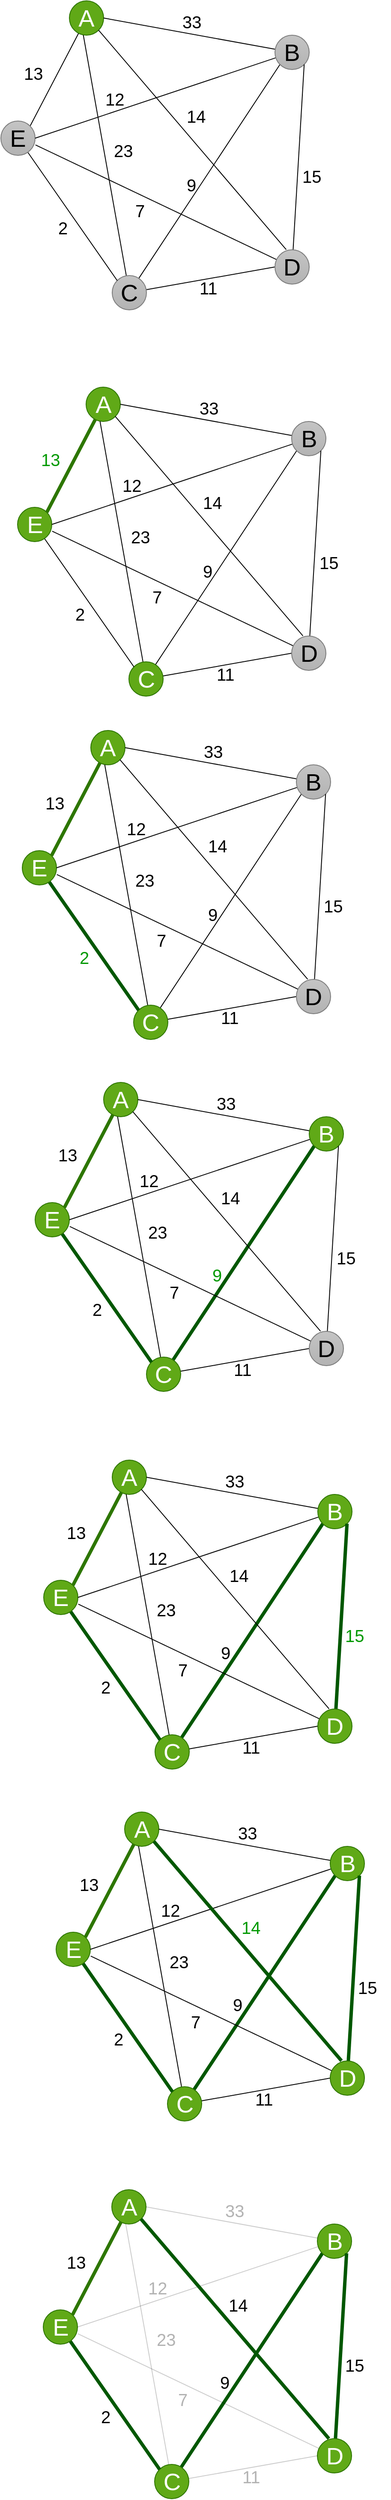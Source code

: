 <mxfile version="12.2.2" type="device" pages="1"><diagram id="gi_cO65NQs3grrif4v79" name="Page-1"><mxGraphModel dx="1188" dy="692" grid="1" gridSize="10" guides="1" tooltips="1" connect="1" arrows="1" fold="1" page="1" pageScale="1" pageWidth="850" pageHeight="1100" math="0" shadow="0"><root><mxCell id="0"/><mxCell id="1" parent="0"/><mxCell id="x3rULWYQskez7dzmN_f7-15" style="edgeStyle=none;rounded=0;orthogonalLoop=1;jettySize=auto;html=1;entryX=1;entryY=0;entryDx=0;entryDy=0;endArrow=none;endFill=0;" edge="1" parent="1" source="x3rULWYQskez7dzmN_f7-1" target="x3rULWYQskez7dzmN_f7-9"><mxGeometry relative="1" as="geometry"/></mxCell><mxCell id="x3rULWYQskez7dzmN_f7-1" value="&lt;font style=&quot;font-size: 28px&quot;&gt;A&lt;/font&gt;" style="ellipse;whiteSpace=wrap;html=1;aspect=fixed;fillColor=#60a917;strokeColor=#2D7600;fontColor=#ffffff;" vertex="1" parent="1"><mxGeometry x="290" y="60" width="40" height="40" as="geometry"/></mxCell><mxCell id="x3rULWYQskez7dzmN_f7-12" style="rounded=0;orthogonalLoop=1;jettySize=auto;html=1;entryX=0;entryY=0.5;entryDx=0;entryDy=0;endArrow=none;endFill=0;" edge="1" parent="1" source="x3rULWYQskez7dzmN_f7-8" target="x3rULWYQskez7dzmN_f7-11"><mxGeometry relative="1" as="geometry"/></mxCell><mxCell id="x3rULWYQskez7dzmN_f7-17" style="edgeStyle=none;rounded=0;orthogonalLoop=1;jettySize=auto;html=1;entryX=0.407;entryY=0.997;entryDx=0;entryDy=0;endArrow=none;endFill=0;entryPerimeter=0;" edge="1" parent="1" source="x3rULWYQskez7dzmN_f7-8" target="x3rULWYQskez7dzmN_f7-1"><mxGeometry relative="1" as="geometry"/></mxCell><mxCell id="x3rULWYQskez7dzmN_f7-18" style="edgeStyle=none;rounded=0;orthogonalLoop=1;jettySize=auto;html=1;entryX=0;entryY=1;entryDx=0;entryDy=0;endArrow=none;endFill=0;" edge="1" parent="1" source="x3rULWYQskez7dzmN_f7-8" target="x3rULWYQskez7dzmN_f7-10"><mxGeometry relative="1" as="geometry"/></mxCell><mxCell id="x3rULWYQskez7dzmN_f7-8" value="&lt;font style=&quot;font-size: 28px&quot;&gt;C&lt;/font&gt;" style="ellipse;whiteSpace=wrap;html=1;aspect=fixed;fillColor=#C4C4C4;strokeColor=#7D7D7D;gradientColor=#b3b3b3;" vertex="1" parent="1"><mxGeometry x="340" y="380" width="40" height="40" as="geometry"/></mxCell><mxCell id="x3rULWYQskez7dzmN_f7-16" style="edgeStyle=none;rounded=0;orthogonalLoop=1;jettySize=auto;html=1;entryX=0;entryY=0;entryDx=0;entryDy=0;endArrow=none;endFill=0;" edge="1" parent="1" source="x3rULWYQskez7dzmN_f7-9" target="x3rULWYQskez7dzmN_f7-8"><mxGeometry relative="1" as="geometry"/></mxCell><mxCell id="x3rULWYQskez7dzmN_f7-9" value="&lt;font style=&quot;font-size: 28px&quot;&gt;E&lt;/font&gt;" style="ellipse;whiteSpace=wrap;html=1;aspect=fixed;fillColor=#C4C4C4;strokeColor=#7D7D7D;gradientColor=#b3b3b3;" vertex="1" parent="1"><mxGeometry x="210" y="200" width="40" height="40" as="geometry"/></mxCell><mxCell id="x3rULWYQskez7dzmN_f7-14" style="edgeStyle=none;rounded=0;orthogonalLoop=1;jettySize=auto;html=1;entryX=1;entryY=0.5;entryDx=0;entryDy=0;endArrow=none;endFill=0;" edge="1" parent="1" source="x3rULWYQskez7dzmN_f7-10" target="x3rULWYQskez7dzmN_f7-1"><mxGeometry relative="1" as="geometry"/></mxCell><mxCell id="x3rULWYQskez7dzmN_f7-21" style="edgeStyle=none;rounded=0;orthogonalLoop=1;jettySize=auto;html=1;entryX=1;entryY=0.5;entryDx=0;entryDy=0;endArrow=none;endFill=0;" edge="1" parent="1" source="x3rULWYQskez7dzmN_f7-10" target="x3rULWYQskez7dzmN_f7-9"><mxGeometry relative="1" as="geometry"/></mxCell><mxCell id="x3rULWYQskez7dzmN_f7-10" value="&lt;font style=&quot;font-size: 28px&quot;&gt;B&lt;/font&gt;" style="ellipse;whiteSpace=wrap;html=1;aspect=fixed;fillColor=#C4C4C4;strokeColor=#7D7D7D;gradientColor=#b3b3b3;" vertex="1" parent="1"><mxGeometry x="530" y="100" width="40" height="40" as="geometry"/></mxCell><mxCell id="x3rULWYQskez7dzmN_f7-13" style="rounded=0;orthogonalLoop=1;jettySize=auto;html=1;entryX=1;entryY=1;entryDx=0;entryDy=0;endArrow=none;endFill=0;" edge="1" parent="1" source="x3rULWYQskez7dzmN_f7-11" target="x3rULWYQskez7dzmN_f7-10"><mxGeometry relative="1" as="geometry"/></mxCell><mxCell id="x3rULWYQskez7dzmN_f7-19" style="edgeStyle=none;rounded=0;orthogonalLoop=1;jettySize=auto;html=1;entryX=1;entryY=1;entryDx=0;entryDy=0;endArrow=none;endFill=0;exitX=0.33;exitY=-0.005;exitDx=0;exitDy=0;exitPerimeter=0;" edge="1" parent="1" source="x3rULWYQskez7dzmN_f7-11" target="x3rULWYQskez7dzmN_f7-1"><mxGeometry relative="1" as="geometry"><mxPoint x="479" y="290" as="sourcePoint"/></mxGeometry></mxCell><mxCell id="x3rULWYQskez7dzmN_f7-20" style="edgeStyle=none;rounded=0;orthogonalLoop=1;jettySize=auto;html=1;entryX=1.01;entryY=0.695;entryDx=0;entryDy=0;entryPerimeter=0;endArrow=none;endFill=0;" edge="1" parent="1" source="x3rULWYQskez7dzmN_f7-11" target="x3rULWYQskez7dzmN_f7-9"><mxGeometry relative="1" as="geometry"/></mxCell><mxCell id="x3rULWYQskez7dzmN_f7-11" value="&lt;font style=&quot;font-size: 28px&quot;&gt;D&lt;/font&gt;" style="ellipse;whiteSpace=wrap;html=1;aspect=fixed;fillColor=#C4C4C4;strokeColor=#7D7D7D;gradientColor=#b3b3b3;" vertex="1" parent="1"><mxGeometry x="530" y="350" width="40" height="40" as="geometry"/></mxCell><mxCell id="x3rULWYQskez7dzmN_f7-22" value="&lt;font style=&quot;font-size: 20px&quot;&gt;2&lt;/font&gt;" style="text;html=1;resizable=0;points=[];autosize=1;align=left;verticalAlign=top;spacingTop=-4;" vertex="1" parent="1"><mxGeometry x="275" y="310" width="30" height="20" as="geometry"/></mxCell><mxCell id="x3rULWYQskez7dzmN_f7-24" value="&lt;font style=&quot;font-size: 20px&quot;&gt;23&lt;/font&gt;" style="text;html=1;resizable=0;points=[];autosize=1;align=left;verticalAlign=top;spacingTop=-4;" vertex="1" parent="1"><mxGeometry x="340" y="220" width="40" height="20" as="geometry"/></mxCell><mxCell id="x3rULWYQskez7dzmN_f7-25" value="&lt;font style=&quot;font-size: 20px&quot;&gt;9&lt;/font&gt;" style="text;html=1;resizable=0;points=[];autosize=1;align=left;verticalAlign=top;spacingTop=-4;" vertex="1" parent="1"><mxGeometry x="424.5" y="260" width="30" height="20" as="geometry"/></mxCell><mxCell id="x3rULWYQskez7dzmN_f7-27" value="&lt;font style=&quot;font-size: 20px&quot;&gt;11&lt;/font&gt;" style="text;html=1;resizable=0;points=[];autosize=1;align=left;verticalAlign=top;spacingTop=-4;" vertex="1" parent="1"><mxGeometry x="440" y="380" width="40" height="20" as="geometry"/></mxCell><mxCell id="x3rULWYQskez7dzmN_f7-28" value="&lt;font style=&quot;font-size: 20px&quot;&gt;15&lt;/font&gt;" style="text;html=1;resizable=0;points=[];autosize=1;align=left;verticalAlign=top;spacingTop=-4;" vertex="1" parent="1"><mxGeometry x="560" y="250" width="40" height="20" as="geometry"/></mxCell><mxCell id="x3rULWYQskez7dzmN_f7-29" value="&lt;font style=&quot;font-size: 20px&quot;&gt;7&lt;/font&gt;" style="text;html=1;resizable=0;points=[];autosize=1;align=left;verticalAlign=top;spacingTop=-4;" vertex="1" parent="1"><mxGeometry x="365" y="290" width="30" height="20" as="geometry"/></mxCell><mxCell id="x3rULWYQskez7dzmN_f7-30" value="&lt;font style=&quot;font-size: 20px&quot;&gt;14&lt;/font&gt;" style="text;html=1;resizable=0;points=[];autosize=1;align=left;verticalAlign=top;spacingTop=-4;" vertex="1" parent="1"><mxGeometry x="424.5" y="180" width="40" height="20" as="geometry"/></mxCell><mxCell id="x3rULWYQskez7dzmN_f7-31" value="&lt;font style=&quot;font-size: 20px&quot;&gt;12&lt;/font&gt;" style="text;html=1;resizable=0;points=[];autosize=1;align=left;verticalAlign=top;spacingTop=-4;" vertex="1" parent="1"><mxGeometry x="330" y="160" width="40" height="20" as="geometry"/></mxCell><mxCell id="x3rULWYQskez7dzmN_f7-32" value="&lt;span style=&quot;font-size: 20px&quot;&gt;33&lt;/span&gt;" style="text;html=1;resizable=0;points=[];autosize=1;align=left;verticalAlign=top;spacingTop=-4;" vertex="1" parent="1"><mxGeometry x="420" y="70" width="40" height="20" as="geometry"/></mxCell><mxCell id="x3rULWYQskez7dzmN_f7-35" value="&lt;span style=&quot;font-size: 20px&quot;&gt;13&lt;br&gt;&lt;/span&gt;" style="text;html=1;resizable=0;points=[];autosize=1;align=left;verticalAlign=top;spacingTop=-4;labelBorderColor=none;labelBackgroundColor=none;" vertex="1" parent="1"><mxGeometry x="235" y="130" width="40" height="20" as="geometry"/></mxCell><mxCell id="x3rULWYQskez7dzmN_f7-62" style="edgeStyle=none;rounded=0;orthogonalLoop=1;jettySize=auto;html=1;entryX=1;entryY=0;entryDx=0;entryDy=0;endArrow=none;endFill=0;fontColor=#009900;fillColor=#60a917;strokeColor=#2D7600;strokeWidth=4;" edge="1" parent="1" source="x3rULWYQskez7dzmN_f7-63" target="x3rULWYQskez7dzmN_f7-69"><mxGeometry relative="1" as="geometry"/></mxCell><mxCell id="x3rULWYQskez7dzmN_f7-63" value="&lt;font style=&quot;font-size: 28px&quot;&gt;A&lt;/font&gt;" style="ellipse;whiteSpace=wrap;html=1;aspect=fixed;fillColor=#60a917;strokeColor=#2D7600;fontColor=#ffffff;" vertex="1" parent="1"><mxGeometry x="309.5" y="510" width="40" height="40" as="geometry"/></mxCell><mxCell id="x3rULWYQskez7dzmN_f7-64" style="rounded=0;orthogonalLoop=1;jettySize=auto;html=1;entryX=0;entryY=0.5;entryDx=0;entryDy=0;endArrow=none;endFill=0;" edge="1" parent="1" source="x3rULWYQskez7dzmN_f7-67" target="x3rULWYQskez7dzmN_f7-76"><mxGeometry relative="1" as="geometry"/></mxCell><mxCell id="x3rULWYQskez7dzmN_f7-65" style="edgeStyle=none;rounded=0;orthogonalLoop=1;jettySize=auto;html=1;entryX=0.407;entryY=0.997;entryDx=0;entryDy=0;endArrow=none;endFill=0;entryPerimeter=0;" edge="1" parent="1" source="x3rULWYQskez7dzmN_f7-67" target="x3rULWYQskez7dzmN_f7-63"><mxGeometry relative="1" as="geometry"/></mxCell><mxCell id="x3rULWYQskez7dzmN_f7-66" style="edgeStyle=none;rounded=0;orthogonalLoop=1;jettySize=auto;html=1;entryX=0;entryY=1;entryDx=0;entryDy=0;endArrow=none;endFill=0;" edge="1" parent="1" source="x3rULWYQskez7dzmN_f7-67" target="x3rULWYQskez7dzmN_f7-72"><mxGeometry relative="1" as="geometry"/></mxCell><mxCell id="x3rULWYQskez7dzmN_f7-67" value="&lt;font style=&quot;font-size: 28px&quot;&gt;C&lt;/font&gt;" style="ellipse;whiteSpace=wrap;html=1;aspect=fixed;fillColor=#60a917;strokeColor=#2D7600;fontColor=#ffffff;" vertex="1" parent="1"><mxGeometry x="359.5" y="830" width="40" height="40" as="geometry"/></mxCell><mxCell id="x3rULWYQskez7dzmN_f7-68" style="edgeStyle=none;rounded=0;orthogonalLoop=1;jettySize=auto;html=1;entryX=0;entryY=0;entryDx=0;entryDy=0;endArrow=none;endFill=0;fillColor=#008a00;strokeColor=#000000;strokeWidth=1;" edge="1" parent="1" source="x3rULWYQskez7dzmN_f7-69" target="x3rULWYQskez7dzmN_f7-67"><mxGeometry relative="1" as="geometry"/></mxCell><mxCell id="x3rULWYQskez7dzmN_f7-69" value="&lt;font style=&quot;font-size: 28px&quot;&gt;E&lt;/font&gt;" style="ellipse;whiteSpace=wrap;html=1;aspect=fixed;fillColor=#60a917;strokeColor=#2D7600;fontColor=#ffffff;" vertex="1" parent="1"><mxGeometry x="229.5" y="650" width="40" height="40" as="geometry"/></mxCell><mxCell id="x3rULWYQskez7dzmN_f7-70" style="edgeStyle=none;rounded=0;orthogonalLoop=1;jettySize=auto;html=1;entryX=1;entryY=0.5;entryDx=0;entryDy=0;endArrow=none;endFill=0;" edge="1" parent="1" source="x3rULWYQskez7dzmN_f7-72" target="x3rULWYQskez7dzmN_f7-63"><mxGeometry relative="1" as="geometry"/></mxCell><mxCell id="x3rULWYQskez7dzmN_f7-71" style="edgeStyle=none;rounded=0;orthogonalLoop=1;jettySize=auto;html=1;entryX=1;entryY=0.5;entryDx=0;entryDy=0;endArrow=none;endFill=0;" edge="1" parent="1" source="x3rULWYQskez7dzmN_f7-72" target="x3rULWYQskez7dzmN_f7-69"><mxGeometry relative="1" as="geometry"/></mxCell><mxCell id="x3rULWYQskez7dzmN_f7-72" value="&lt;font style=&quot;font-size: 28px&quot;&gt;B&lt;/font&gt;" style="ellipse;whiteSpace=wrap;html=1;aspect=fixed;fillColor=#C4C4C4;strokeColor=#7D7D7D;gradientColor=#b3b3b3;" vertex="1" parent="1"><mxGeometry x="549.5" y="550" width="40" height="40" as="geometry"/></mxCell><mxCell id="x3rULWYQskez7dzmN_f7-73" style="rounded=0;orthogonalLoop=1;jettySize=auto;html=1;entryX=1;entryY=1;entryDx=0;entryDy=0;endArrow=none;endFill=0;" edge="1" parent="1" source="x3rULWYQskez7dzmN_f7-76" target="x3rULWYQskez7dzmN_f7-72"><mxGeometry relative="1" as="geometry"/></mxCell><mxCell id="x3rULWYQskez7dzmN_f7-74" style="edgeStyle=none;rounded=0;orthogonalLoop=1;jettySize=auto;html=1;entryX=1;entryY=1;entryDx=0;entryDy=0;endArrow=none;endFill=0;exitX=0.33;exitY=-0.005;exitDx=0;exitDy=0;exitPerimeter=0;" edge="1" parent="1" source="x3rULWYQskez7dzmN_f7-76" target="x3rULWYQskez7dzmN_f7-63"><mxGeometry relative="1" as="geometry"><mxPoint x="498.5" y="740" as="sourcePoint"/></mxGeometry></mxCell><mxCell id="x3rULWYQskez7dzmN_f7-75" style="edgeStyle=none;rounded=0;orthogonalLoop=1;jettySize=auto;html=1;entryX=1.01;entryY=0.695;entryDx=0;entryDy=0;entryPerimeter=0;endArrow=none;endFill=0;" edge="1" parent="1" source="x3rULWYQskez7dzmN_f7-76" target="x3rULWYQskez7dzmN_f7-69"><mxGeometry relative="1" as="geometry"/></mxCell><mxCell id="x3rULWYQskez7dzmN_f7-76" value="&lt;font style=&quot;font-size: 28px&quot;&gt;D&lt;/font&gt;" style="ellipse;whiteSpace=wrap;html=1;aspect=fixed;fillColor=#C4C4C4;strokeColor=#7D7D7D;gradientColor=#b3b3b3;" vertex="1" parent="1"><mxGeometry x="549.5" y="800" width="40" height="40" as="geometry"/></mxCell><mxCell id="x3rULWYQskez7dzmN_f7-77" value="&lt;font style=&quot;font-size: 20px&quot;&gt;2&lt;/font&gt;" style="text;html=1;resizable=0;points=[];autosize=1;align=left;verticalAlign=top;spacingTop=-4;labelBorderColor=none;fontColor=#000000;" vertex="1" parent="1"><mxGeometry x="294.5" y="760" width="30" height="20" as="geometry"/></mxCell><mxCell id="x3rULWYQskez7dzmN_f7-78" value="&lt;font style=&quot;font-size: 20px&quot;&gt;23&lt;/font&gt;" style="text;html=1;resizable=0;points=[];autosize=1;align=left;verticalAlign=top;spacingTop=-4;" vertex="1" parent="1"><mxGeometry x="359.5" y="670" width="40" height="20" as="geometry"/></mxCell><mxCell id="x3rULWYQskez7dzmN_f7-79" value="&lt;font style=&quot;font-size: 20px&quot;&gt;9&lt;/font&gt;" style="text;html=1;resizable=0;points=[];autosize=1;align=left;verticalAlign=top;spacingTop=-4;" vertex="1" parent="1"><mxGeometry x="444" y="710" width="30" height="20" as="geometry"/></mxCell><mxCell id="x3rULWYQskez7dzmN_f7-81" value="&lt;font style=&quot;font-size: 20px&quot;&gt;11&lt;/font&gt;" style="text;html=1;resizable=0;points=[];autosize=1;align=left;verticalAlign=top;spacingTop=-4;" vertex="1" parent="1"><mxGeometry x="459.5" y="830" width="40" height="20" as="geometry"/></mxCell><mxCell id="x3rULWYQskez7dzmN_f7-82" value="&lt;font style=&quot;font-size: 20px&quot;&gt;15&lt;/font&gt;" style="text;html=1;resizable=0;points=[];autosize=1;align=left;verticalAlign=top;spacingTop=-4;" vertex="1" parent="1"><mxGeometry x="579.5" y="700" width="40" height="20" as="geometry"/></mxCell><mxCell id="x3rULWYQskez7dzmN_f7-83" value="&lt;font style=&quot;font-size: 20px&quot;&gt;7&lt;/font&gt;" style="text;html=1;resizable=0;points=[];autosize=1;align=left;verticalAlign=top;spacingTop=-4;" vertex="1" parent="1"><mxGeometry x="384.5" y="740" width="30" height="20" as="geometry"/></mxCell><mxCell id="x3rULWYQskez7dzmN_f7-84" value="&lt;font style=&quot;font-size: 20px&quot;&gt;14&lt;/font&gt;" style="text;html=1;resizable=0;points=[];autosize=1;align=left;verticalAlign=top;spacingTop=-4;" vertex="1" parent="1"><mxGeometry x="444" y="630" width="40" height="20" as="geometry"/></mxCell><mxCell id="x3rULWYQskez7dzmN_f7-85" value="&lt;font style=&quot;font-size: 20px&quot;&gt;12&lt;/font&gt;" style="text;html=1;resizable=0;points=[];autosize=1;align=left;verticalAlign=top;spacingTop=-4;" vertex="1" parent="1"><mxGeometry x="349.5" y="610" width="40" height="20" as="geometry"/></mxCell><mxCell id="x3rULWYQskez7dzmN_f7-86" value="&lt;span style=&quot;font-size: 20px&quot;&gt;33&lt;/span&gt;" style="text;html=1;resizable=0;points=[];autosize=1;align=left;verticalAlign=top;spacingTop=-4;" vertex="1" parent="1"><mxGeometry x="439.5" y="520" width="40" height="20" as="geometry"/></mxCell><mxCell id="x3rULWYQskez7dzmN_f7-87" value="&lt;span style=&quot;font-size: 20px&quot;&gt;&lt;font color=&quot;#009900&quot;&gt;13&lt;/font&gt;&lt;br&gt;&lt;/span&gt;" style="text;html=1;resizable=0;points=[];autosize=1;align=left;verticalAlign=top;spacingTop=-4;labelBorderColor=none;labelBackgroundColor=none;" vertex="1" parent="1"><mxGeometry x="254.5" y="580" width="40" height="20" as="geometry"/></mxCell><mxCell id="x3rULWYQskez7dzmN_f7-89" style="edgeStyle=none;rounded=0;orthogonalLoop=1;jettySize=auto;html=1;entryX=1;entryY=0;entryDx=0;entryDy=0;endArrow=none;endFill=0;fontColor=#009900;fillColor=#60a917;strokeColor=#2D7600;strokeWidth=4;" edge="1" parent="1" source="x3rULWYQskez7dzmN_f7-90" target="x3rULWYQskez7dzmN_f7-96"><mxGeometry relative="1" as="geometry"/></mxCell><mxCell id="x3rULWYQskez7dzmN_f7-90" value="&lt;font style=&quot;font-size: 28px&quot;&gt;A&lt;/font&gt;" style="ellipse;whiteSpace=wrap;html=1;aspect=fixed;fillColor=#60a917;strokeColor=#2D7600;fontColor=#ffffff;" vertex="1" parent="1"><mxGeometry x="315" y="910" width="40" height="40" as="geometry"/></mxCell><mxCell id="x3rULWYQskez7dzmN_f7-91" style="rounded=0;orthogonalLoop=1;jettySize=auto;html=1;entryX=0;entryY=0.5;entryDx=0;entryDy=0;endArrow=none;endFill=0;" edge="1" parent="1" source="x3rULWYQskez7dzmN_f7-94" target="x3rULWYQskez7dzmN_f7-103"><mxGeometry relative="1" as="geometry"/></mxCell><mxCell id="x3rULWYQskez7dzmN_f7-92" style="edgeStyle=none;rounded=0;orthogonalLoop=1;jettySize=auto;html=1;entryX=0.407;entryY=0.997;entryDx=0;entryDy=0;endArrow=none;endFill=0;entryPerimeter=0;" edge="1" parent="1" source="x3rULWYQskez7dzmN_f7-94" target="x3rULWYQskez7dzmN_f7-90"><mxGeometry relative="1" as="geometry"/></mxCell><mxCell id="x3rULWYQskez7dzmN_f7-93" style="edgeStyle=none;rounded=0;orthogonalLoop=1;jettySize=auto;html=1;entryX=0;entryY=1;entryDx=0;entryDy=0;endArrow=none;endFill=0;" edge="1" parent="1" source="x3rULWYQskez7dzmN_f7-94" target="x3rULWYQskez7dzmN_f7-99"><mxGeometry relative="1" as="geometry"/></mxCell><mxCell id="x3rULWYQskez7dzmN_f7-94" value="&lt;font style=&quot;font-size: 28px&quot;&gt;C&lt;/font&gt;" style="ellipse;whiteSpace=wrap;html=1;aspect=fixed;fillColor=#60a917;strokeColor=#2D7600;fontColor=#ffffff;" vertex="1" parent="1"><mxGeometry x="365" y="1230" width="40" height="40" as="geometry"/></mxCell><mxCell id="x3rULWYQskez7dzmN_f7-95" style="edgeStyle=none;rounded=0;orthogonalLoop=1;jettySize=auto;html=1;entryX=0;entryY=0;entryDx=0;entryDy=0;endArrow=none;endFill=0;fillColor=#008a00;strokeColor=#005700;strokeWidth=4;" edge="1" parent="1" source="x3rULWYQskez7dzmN_f7-96" target="x3rULWYQskez7dzmN_f7-94"><mxGeometry relative="1" as="geometry"/></mxCell><mxCell id="x3rULWYQskez7dzmN_f7-96" value="&lt;font style=&quot;font-size: 28px&quot;&gt;E&lt;/font&gt;" style="ellipse;whiteSpace=wrap;html=1;aspect=fixed;fillColor=#60a917;strokeColor=#2D7600;fontColor=#ffffff;" vertex="1" parent="1"><mxGeometry x="235" y="1050" width="40" height="40" as="geometry"/></mxCell><mxCell id="x3rULWYQskez7dzmN_f7-97" style="edgeStyle=none;rounded=0;orthogonalLoop=1;jettySize=auto;html=1;entryX=1;entryY=0.5;entryDx=0;entryDy=0;endArrow=none;endFill=0;" edge="1" parent="1" source="x3rULWYQskez7dzmN_f7-99" target="x3rULWYQskez7dzmN_f7-90"><mxGeometry relative="1" as="geometry"/></mxCell><mxCell id="x3rULWYQskez7dzmN_f7-98" style="edgeStyle=none;rounded=0;orthogonalLoop=1;jettySize=auto;html=1;entryX=1;entryY=0.5;entryDx=0;entryDy=0;endArrow=none;endFill=0;" edge="1" parent="1" source="x3rULWYQskez7dzmN_f7-99" target="x3rULWYQskez7dzmN_f7-96"><mxGeometry relative="1" as="geometry"/></mxCell><mxCell id="x3rULWYQskez7dzmN_f7-99" value="&lt;font style=&quot;font-size: 28px&quot;&gt;B&lt;/font&gt;" style="ellipse;whiteSpace=wrap;html=1;aspect=fixed;fillColor=#C4C4C4;strokeColor=#7D7D7D;gradientColor=#b3b3b3;" vertex="1" parent="1"><mxGeometry x="555" y="950" width="40" height="40" as="geometry"/></mxCell><mxCell id="x3rULWYQskez7dzmN_f7-100" style="rounded=0;orthogonalLoop=1;jettySize=auto;html=1;entryX=1;entryY=1;entryDx=0;entryDy=0;endArrow=none;endFill=0;" edge="1" parent="1" source="x3rULWYQskez7dzmN_f7-103" target="x3rULWYQskez7dzmN_f7-99"><mxGeometry relative="1" as="geometry"/></mxCell><mxCell id="x3rULWYQskez7dzmN_f7-101" style="edgeStyle=none;rounded=0;orthogonalLoop=1;jettySize=auto;html=1;entryX=1;entryY=1;entryDx=0;entryDy=0;endArrow=none;endFill=0;exitX=0.33;exitY=-0.005;exitDx=0;exitDy=0;exitPerimeter=0;" edge="1" parent="1" source="x3rULWYQskez7dzmN_f7-103" target="x3rULWYQskez7dzmN_f7-90"><mxGeometry relative="1" as="geometry"><mxPoint x="504" y="1140" as="sourcePoint"/></mxGeometry></mxCell><mxCell id="x3rULWYQskez7dzmN_f7-102" style="edgeStyle=none;rounded=0;orthogonalLoop=1;jettySize=auto;html=1;entryX=1.01;entryY=0.695;entryDx=0;entryDy=0;entryPerimeter=0;endArrow=none;endFill=0;" edge="1" parent="1" source="x3rULWYQskez7dzmN_f7-103" target="x3rULWYQskez7dzmN_f7-96"><mxGeometry relative="1" as="geometry"/></mxCell><mxCell id="x3rULWYQskez7dzmN_f7-103" value="&lt;font style=&quot;font-size: 28px&quot;&gt;D&lt;/font&gt;" style="ellipse;whiteSpace=wrap;html=1;aspect=fixed;fillColor=#C4C4C4;strokeColor=#7D7D7D;gradientColor=#b3b3b3;" vertex="1" parent="1"><mxGeometry x="555" y="1200" width="40" height="40" as="geometry"/></mxCell><mxCell id="x3rULWYQskez7dzmN_f7-104" value="&lt;font style=&quot;font-size: 20px&quot; color=&quot;#009900&quot;&gt;2&lt;/font&gt;" style="text;html=1;resizable=0;points=[];autosize=1;align=left;verticalAlign=top;spacingTop=-4;labelBorderColor=none;" vertex="1" parent="1"><mxGeometry x="300" y="1160" width="30" height="20" as="geometry"/></mxCell><mxCell id="x3rULWYQskez7dzmN_f7-105" value="&lt;font style=&quot;font-size: 20px&quot;&gt;23&lt;/font&gt;" style="text;html=1;resizable=0;points=[];autosize=1;align=left;verticalAlign=top;spacingTop=-4;" vertex="1" parent="1"><mxGeometry x="365" y="1070" width="40" height="20" as="geometry"/></mxCell><mxCell id="x3rULWYQskez7dzmN_f7-106" value="&lt;font style=&quot;font-size: 20px&quot;&gt;9&lt;/font&gt;" style="text;html=1;resizable=0;points=[];autosize=1;align=left;verticalAlign=top;spacingTop=-4;" vertex="1" parent="1"><mxGeometry x="449.5" y="1110" width="30" height="20" as="geometry"/></mxCell><mxCell id="x3rULWYQskez7dzmN_f7-108" value="&lt;font style=&quot;font-size: 20px&quot;&gt;11&lt;/font&gt;" style="text;html=1;resizable=0;points=[];autosize=1;align=left;verticalAlign=top;spacingTop=-4;" vertex="1" parent="1"><mxGeometry x="465" y="1230" width="40" height="20" as="geometry"/></mxCell><mxCell id="x3rULWYQskez7dzmN_f7-109" value="&lt;font style=&quot;font-size: 20px&quot;&gt;15&lt;/font&gt;" style="text;html=1;resizable=0;points=[];autosize=1;align=left;verticalAlign=top;spacingTop=-4;" vertex="1" parent="1"><mxGeometry x="585" y="1100" width="40" height="20" as="geometry"/></mxCell><mxCell id="x3rULWYQskez7dzmN_f7-110" value="&lt;font style=&quot;font-size: 20px&quot;&gt;7&lt;/font&gt;" style="text;html=1;resizable=0;points=[];autosize=1;align=left;verticalAlign=top;spacingTop=-4;" vertex="1" parent="1"><mxGeometry x="390" y="1140" width="30" height="20" as="geometry"/></mxCell><mxCell id="x3rULWYQskez7dzmN_f7-111" value="&lt;font style=&quot;font-size: 20px&quot;&gt;14&lt;/font&gt;" style="text;html=1;resizable=0;points=[];autosize=1;align=left;verticalAlign=top;spacingTop=-4;" vertex="1" parent="1"><mxGeometry x="449.5" y="1030" width="40" height="20" as="geometry"/></mxCell><mxCell id="x3rULWYQskez7dzmN_f7-112" value="&lt;font style=&quot;font-size: 20px&quot;&gt;12&lt;/font&gt;" style="text;html=1;resizable=0;points=[];autosize=1;align=left;verticalAlign=top;spacingTop=-4;" vertex="1" parent="1"><mxGeometry x="355" y="1010" width="40" height="20" as="geometry"/></mxCell><mxCell id="x3rULWYQskez7dzmN_f7-113" value="&lt;span style=&quot;font-size: 20px&quot;&gt;33&lt;/span&gt;" style="text;html=1;resizable=0;points=[];autosize=1;align=left;verticalAlign=top;spacingTop=-4;" vertex="1" parent="1"><mxGeometry x="445" y="920" width="40" height="20" as="geometry"/></mxCell><mxCell id="x3rULWYQskez7dzmN_f7-114" value="&lt;span style=&quot;font-size: 20px&quot;&gt;13&lt;br&gt;&lt;/span&gt;" style="text;html=1;resizable=0;points=[];autosize=1;align=left;verticalAlign=top;spacingTop=-4;labelBorderColor=none;labelBackgroundColor=none;" vertex="1" parent="1"><mxGeometry x="260" y="980" width="40" height="20" as="geometry"/></mxCell><mxCell id="x3rULWYQskez7dzmN_f7-115" style="edgeStyle=none;rounded=0;orthogonalLoop=1;jettySize=auto;html=1;entryX=1;entryY=0;entryDx=0;entryDy=0;endArrow=none;endFill=0;fontColor=#009900;fillColor=#60a917;strokeColor=#2D7600;strokeWidth=4;" edge="1" parent="1" source="x3rULWYQskez7dzmN_f7-116" target="x3rULWYQskez7dzmN_f7-122"><mxGeometry relative="1" as="geometry"/></mxCell><mxCell id="x3rULWYQskez7dzmN_f7-116" value="&lt;font style=&quot;font-size: 28px&quot;&gt;A&lt;/font&gt;" style="ellipse;whiteSpace=wrap;html=1;aspect=fixed;fillColor=#60a917;strokeColor=#2D7600;fontColor=#ffffff;" vertex="1" parent="1"><mxGeometry x="330" y="1320" width="40" height="40" as="geometry"/></mxCell><mxCell id="x3rULWYQskez7dzmN_f7-117" style="rounded=0;orthogonalLoop=1;jettySize=auto;html=1;entryX=0;entryY=0.5;entryDx=0;entryDy=0;endArrow=none;endFill=0;" edge="1" parent="1" source="x3rULWYQskez7dzmN_f7-120" target="x3rULWYQskez7dzmN_f7-129"><mxGeometry relative="1" as="geometry"/></mxCell><mxCell id="x3rULWYQskez7dzmN_f7-118" style="edgeStyle=none;rounded=0;orthogonalLoop=1;jettySize=auto;html=1;entryX=0.407;entryY=0.997;entryDx=0;entryDy=0;endArrow=none;endFill=0;entryPerimeter=0;" edge="1" parent="1" source="x3rULWYQskez7dzmN_f7-120" target="x3rULWYQskez7dzmN_f7-116"><mxGeometry relative="1" as="geometry"/></mxCell><mxCell id="x3rULWYQskez7dzmN_f7-119" style="edgeStyle=none;rounded=0;orthogonalLoop=1;jettySize=auto;html=1;entryX=0;entryY=1;entryDx=0;entryDy=0;endArrow=none;endFill=0;strokeWidth=4;strokeColor=#005700;fillColor=#008a00;" edge="1" parent="1" source="x3rULWYQskez7dzmN_f7-120" target="x3rULWYQskez7dzmN_f7-125"><mxGeometry relative="1" as="geometry"/></mxCell><mxCell id="x3rULWYQskez7dzmN_f7-120" value="&lt;font style=&quot;font-size: 28px&quot;&gt;C&lt;/font&gt;" style="ellipse;whiteSpace=wrap;html=1;aspect=fixed;fillColor=#60a917;strokeColor=#2D7600;fontColor=#ffffff;" vertex="1" parent="1"><mxGeometry x="380" y="1640" width="40" height="40" as="geometry"/></mxCell><mxCell id="x3rULWYQskez7dzmN_f7-121" style="edgeStyle=none;rounded=0;orthogonalLoop=1;jettySize=auto;html=1;entryX=0;entryY=0;entryDx=0;entryDy=0;endArrow=none;endFill=0;fillColor=#008a00;strokeColor=#005700;strokeWidth=4;" edge="1" parent="1" source="x3rULWYQskez7dzmN_f7-122" target="x3rULWYQskez7dzmN_f7-120"><mxGeometry relative="1" as="geometry"/></mxCell><mxCell id="x3rULWYQskez7dzmN_f7-122" value="&lt;font style=&quot;font-size: 28px&quot;&gt;E&lt;/font&gt;" style="ellipse;whiteSpace=wrap;html=1;aspect=fixed;fillColor=#60a917;strokeColor=#2D7600;fontColor=#ffffff;" vertex="1" parent="1"><mxGeometry x="250" y="1460" width="40" height="40" as="geometry"/></mxCell><mxCell id="x3rULWYQskez7dzmN_f7-123" style="edgeStyle=none;rounded=0;orthogonalLoop=1;jettySize=auto;html=1;entryX=1;entryY=0.5;entryDx=0;entryDy=0;endArrow=none;endFill=0;" edge="1" parent="1" source="x3rULWYQskez7dzmN_f7-125" target="x3rULWYQskez7dzmN_f7-116"><mxGeometry relative="1" as="geometry"/></mxCell><mxCell id="x3rULWYQskez7dzmN_f7-124" style="edgeStyle=none;rounded=0;orthogonalLoop=1;jettySize=auto;html=1;entryX=1;entryY=0.5;entryDx=0;entryDy=0;endArrow=none;endFill=0;" edge="1" parent="1" source="x3rULWYQskez7dzmN_f7-125" target="x3rULWYQskez7dzmN_f7-122"><mxGeometry relative="1" as="geometry"/></mxCell><mxCell id="x3rULWYQskez7dzmN_f7-125" value="&lt;font style=&quot;font-size: 28px&quot;&gt;B&lt;/font&gt;" style="ellipse;whiteSpace=wrap;html=1;aspect=fixed;fillColor=#60a917;strokeColor=#2D7600;fontColor=#ffffff;" vertex="1" parent="1"><mxGeometry x="570" y="1360" width="40" height="40" as="geometry"/></mxCell><mxCell id="x3rULWYQskez7dzmN_f7-126" style="rounded=0;orthogonalLoop=1;jettySize=auto;html=1;entryX=1;entryY=1;entryDx=0;entryDy=0;endArrow=none;endFill=0;" edge="1" parent="1" source="x3rULWYQskez7dzmN_f7-129" target="x3rULWYQskez7dzmN_f7-125"><mxGeometry relative="1" as="geometry"/></mxCell><mxCell id="x3rULWYQskez7dzmN_f7-127" style="edgeStyle=none;rounded=0;orthogonalLoop=1;jettySize=auto;html=1;entryX=1;entryY=1;entryDx=0;entryDy=0;endArrow=none;endFill=0;exitX=0.33;exitY=-0.005;exitDx=0;exitDy=0;exitPerimeter=0;" edge="1" parent="1" source="x3rULWYQskez7dzmN_f7-129" target="x3rULWYQskez7dzmN_f7-116"><mxGeometry relative="1" as="geometry"><mxPoint x="519" y="1550" as="sourcePoint"/></mxGeometry></mxCell><mxCell id="x3rULWYQskez7dzmN_f7-128" style="edgeStyle=none;rounded=0;orthogonalLoop=1;jettySize=auto;html=1;entryX=1.01;entryY=0.695;entryDx=0;entryDy=0;entryPerimeter=0;endArrow=none;endFill=0;" edge="1" parent="1" source="x3rULWYQskez7dzmN_f7-129" target="x3rULWYQskez7dzmN_f7-122"><mxGeometry relative="1" as="geometry"/></mxCell><mxCell id="x3rULWYQskez7dzmN_f7-129" value="&lt;font style=&quot;font-size: 28px&quot;&gt;D&lt;/font&gt;" style="ellipse;whiteSpace=wrap;html=1;aspect=fixed;fillColor=#C4C4C4;strokeColor=#7D7D7D;gradientColor=#b3b3b3;" vertex="1" parent="1"><mxGeometry x="570" y="1610" width="40" height="40" as="geometry"/></mxCell><mxCell id="x3rULWYQskez7dzmN_f7-130" value="&lt;font style=&quot;font-size: 20px&quot;&gt;2&lt;/font&gt;" style="text;html=1;resizable=0;points=[];autosize=1;align=left;verticalAlign=top;spacingTop=-4;labelBorderColor=none;fontColor=#000000;" vertex="1" parent="1"><mxGeometry x="315" y="1570" width="30" height="20" as="geometry"/></mxCell><mxCell id="x3rULWYQskez7dzmN_f7-131" value="&lt;font style=&quot;font-size: 20px&quot;&gt;23&lt;/font&gt;" style="text;html=1;resizable=0;points=[];autosize=1;align=left;verticalAlign=top;spacingTop=-4;" vertex="1" parent="1"><mxGeometry x="380" y="1480" width="40" height="20" as="geometry"/></mxCell><mxCell id="x3rULWYQskez7dzmN_f7-132" value="&lt;font style=&quot;font-size: 20px&quot; color=&quot;#009900&quot;&gt;9&lt;/font&gt;" style="text;html=1;resizable=0;points=[];autosize=1;align=left;verticalAlign=top;spacingTop=-4;" vertex="1" parent="1"><mxGeometry x="454.5" y="1530" width="30" height="20" as="geometry"/></mxCell><mxCell id="x3rULWYQskez7dzmN_f7-134" value="&lt;font style=&quot;font-size: 20px&quot;&gt;11&lt;/font&gt;" style="text;html=1;resizable=0;points=[];autosize=1;align=left;verticalAlign=top;spacingTop=-4;" vertex="1" parent="1"><mxGeometry x="480" y="1640" width="40" height="20" as="geometry"/></mxCell><mxCell id="x3rULWYQskez7dzmN_f7-135" value="&lt;font style=&quot;font-size: 20px&quot;&gt;15&lt;/font&gt;" style="text;html=1;resizable=0;points=[];autosize=1;align=left;verticalAlign=top;spacingTop=-4;" vertex="1" parent="1"><mxGeometry x="600" y="1510" width="40" height="20" as="geometry"/></mxCell><mxCell id="x3rULWYQskez7dzmN_f7-136" value="&lt;font style=&quot;font-size: 20px&quot;&gt;7&lt;/font&gt;" style="text;html=1;resizable=0;points=[];autosize=1;align=left;verticalAlign=top;spacingTop=-4;" vertex="1" parent="1"><mxGeometry x="405" y="1550" width="30" height="20" as="geometry"/></mxCell><mxCell id="x3rULWYQskez7dzmN_f7-137" value="&lt;font style=&quot;font-size: 20px&quot;&gt;14&lt;/font&gt;" style="text;html=1;resizable=0;points=[];autosize=1;align=left;verticalAlign=top;spacingTop=-4;" vertex="1" parent="1"><mxGeometry x="464.5" y="1440" width="40" height="20" as="geometry"/></mxCell><mxCell id="x3rULWYQskez7dzmN_f7-138" value="&lt;font style=&quot;font-size: 20px&quot;&gt;12&lt;/font&gt;" style="text;html=1;resizable=0;points=[];autosize=1;align=left;verticalAlign=top;spacingTop=-4;" vertex="1" parent="1"><mxGeometry x="370" y="1420" width="40" height="20" as="geometry"/></mxCell><mxCell id="x3rULWYQskez7dzmN_f7-139" value="&lt;span style=&quot;font-size: 20px&quot;&gt;33&lt;/span&gt;" style="text;html=1;resizable=0;points=[];autosize=1;align=left;verticalAlign=top;spacingTop=-4;" vertex="1" parent="1"><mxGeometry x="460" y="1330" width="40" height="20" as="geometry"/></mxCell><mxCell id="x3rULWYQskez7dzmN_f7-140" value="&lt;span style=&quot;font-size: 20px&quot;&gt;13&lt;br&gt;&lt;/span&gt;" style="text;html=1;resizable=0;points=[];autosize=1;align=left;verticalAlign=top;spacingTop=-4;labelBorderColor=none;labelBackgroundColor=none;" vertex="1" parent="1"><mxGeometry x="275" y="1390" width="40" height="20" as="geometry"/></mxCell><mxCell id="x3rULWYQskez7dzmN_f7-141" style="edgeStyle=none;rounded=0;orthogonalLoop=1;jettySize=auto;html=1;entryX=1;entryY=0;entryDx=0;entryDy=0;endArrow=none;endFill=0;fontColor=#009900;fillColor=#60a917;strokeColor=#2D7600;strokeWidth=4;" edge="1" parent="1" source="x3rULWYQskez7dzmN_f7-142" target="x3rULWYQskez7dzmN_f7-148"><mxGeometry relative="1" as="geometry"/></mxCell><mxCell id="x3rULWYQskez7dzmN_f7-142" value="&lt;font style=&quot;font-size: 28px&quot;&gt;A&lt;/font&gt;" style="ellipse;whiteSpace=wrap;html=1;aspect=fixed;fillColor=#60a917;strokeColor=#2D7600;fontColor=#ffffff;" vertex="1" parent="1"><mxGeometry x="340" y="1760" width="40" height="40" as="geometry"/></mxCell><mxCell id="x3rULWYQskez7dzmN_f7-143" style="rounded=0;orthogonalLoop=1;jettySize=auto;html=1;entryX=0;entryY=0.5;entryDx=0;entryDy=0;endArrow=none;endFill=0;" edge="1" parent="1" source="x3rULWYQskez7dzmN_f7-146" target="x3rULWYQskez7dzmN_f7-155"><mxGeometry relative="1" as="geometry"/></mxCell><mxCell id="x3rULWYQskez7dzmN_f7-144" style="edgeStyle=none;rounded=0;orthogonalLoop=1;jettySize=auto;html=1;entryX=0.407;entryY=0.997;entryDx=0;entryDy=0;endArrow=none;endFill=0;entryPerimeter=0;" edge="1" parent="1" source="x3rULWYQskez7dzmN_f7-146" target="x3rULWYQskez7dzmN_f7-142"><mxGeometry relative="1" as="geometry"/></mxCell><mxCell id="x3rULWYQskez7dzmN_f7-145" style="edgeStyle=none;rounded=0;orthogonalLoop=1;jettySize=auto;html=1;entryX=0;entryY=1;entryDx=0;entryDy=0;endArrow=none;endFill=0;strokeWidth=4;strokeColor=#005700;fillColor=#008a00;" edge="1" parent="1" source="x3rULWYQskez7dzmN_f7-146" target="x3rULWYQskez7dzmN_f7-151"><mxGeometry relative="1" as="geometry"/></mxCell><mxCell id="x3rULWYQskez7dzmN_f7-146" value="&lt;font style=&quot;font-size: 28px&quot;&gt;C&lt;/font&gt;" style="ellipse;whiteSpace=wrap;html=1;aspect=fixed;fillColor=#60a917;strokeColor=#2D7600;fontColor=#ffffff;" vertex="1" parent="1"><mxGeometry x="390" y="2080" width="40" height="40" as="geometry"/></mxCell><mxCell id="x3rULWYQskez7dzmN_f7-147" style="edgeStyle=none;rounded=0;orthogonalLoop=1;jettySize=auto;html=1;entryX=0;entryY=0;entryDx=0;entryDy=0;endArrow=none;endFill=0;fillColor=#008a00;strokeColor=#005700;strokeWidth=4;" edge="1" parent="1" source="x3rULWYQskez7dzmN_f7-148" target="x3rULWYQskez7dzmN_f7-146"><mxGeometry relative="1" as="geometry"/></mxCell><mxCell id="x3rULWYQskez7dzmN_f7-148" value="&lt;font style=&quot;font-size: 28px&quot;&gt;E&lt;/font&gt;" style="ellipse;whiteSpace=wrap;html=1;aspect=fixed;fillColor=#60a917;strokeColor=#2D7600;fontColor=#ffffff;" vertex="1" parent="1"><mxGeometry x="260" y="1900" width="40" height="40" as="geometry"/></mxCell><mxCell id="x3rULWYQskez7dzmN_f7-149" style="edgeStyle=none;rounded=0;orthogonalLoop=1;jettySize=auto;html=1;entryX=1;entryY=0.5;entryDx=0;entryDy=0;endArrow=none;endFill=0;" edge="1" parent="1" source="x3rULWYQskez7dzmN_f7-151" target="x3rULWYQskez7dzmN_f7-142"><mxGeometry relative="1" as="geometry"/></mxCell><mxCell id="x3rULWYQskez7dzmN_f7-150" style="edgeStyle=none;rounded=0;orthogonalLoop=1;jettySize=auto;html=1;entryX=1;entryY=0.5;entryDx=0;entryDy=0;endArrow=none;endFill=0;" edge="1" parent="1" source="x3rULWYQskez7dzmN_f7-151" target="x3rULWYQskez7dzmN_f7-148"><mxGeometry relative="1" as="geometry"/></mxCell><mxCell id="x3rULWYQskez7dzmN_f7-151" value="&lt;font style=&quot;font-size: 28px&quot;&gt;B&lt;/font&gt;" style="ellipse;whiteSpace=wrap;html=1;aspect=fixed;fillColor=#60a917;strokeColor=#2D7600;fontColor=#ffffff;" vertex="1" parent="1"><mxGeometry x="580" y="1800" width="40" height="40" as="geometry"/></mxCell><mxCell id="x3rULWYQskez7dzmN_f7-152" style="rounded=0;orthogonalLoop=1;jettySize=auto;html=1;entryX=1;entryY=1;entryDx=0;entryDy=0;endArrow=none;endFill=0;fillColor=#008a00;strokeColor=#005700;strokeWidth=4;" edge="1" parent="1" source="x3rULWYQskez7dzmN_f7-155" target="x3rULWYQskez7dzmN_f7-151"><mxGeometry relative="1" as="geometry"/></mxCell><mxCell id="x3rULWYQskez7dzmN_f7-153" style="edgeStyle=none;rounded=0;orthogonalLoop=1;jettySize=auto;html=1;entryX=1;entryY=1;entryDx=0;entryDy=0;endArrow=none;endFill=0;exitX=0.33;exitY=-0.005;exitDx=0;exitDy=0;exitPerimeter=0;" edge="1" parent="1" source="x3rULWYQskez7dzmN_f7-155" target="x3rULWYQskez7dzmN_f7-142"><mxGeometry relative="1" as="geometry"><mxPoint x="529" y="1990" as="sourcePoint"/></mxGeometry></mxCell><mxCell id="x3rULWYQskez7dzmN_f7-154" style="edgeStyle=none;rounded=0;orthogonalLoop=1;jettySize=auto;html=1;entryX=1.01;entryY=0.695;entryDx=0;entryDy=0;entryPerimeter=0;endArrow=none;endFill=0;" edge="1" parent="1" source="x3rULWYQskez7dzmN_f7-155" target="x3rULWYQskez7dzmN_f7-148"><mxGeometry relative="1" as="geometry"/></mxCell><mxCell id="x3rULWYQskez7dzmN_f7-155" value="&lt;font style=&quot;font-size: 28px&quot;&gt;D&lt;/font&gt;" style="ellipse;whiteSpace=wrap;html=1;aspect=fixed;fillColor=#60a917;strokeColor=#2D7600;fontColor=#ffffff;" vertex="1" parent="1"><mxGeometry x="580" y="2050" width="40" height="40" as="geometry"/></mxCell><mxCell id="x3rULWYQskez7dzmN_f7-156" value="&lt;font style=&quot;font-size: 20px&quot;&gt;2&lt;/font&gt;" style="text;html=1;resizable=0;points=[];autosize=1;align=left;verticalAlign=top;spacingTop=-4;labelBorderColor=none;fontColor=#000000;" vertex="1" parent="1"><mxGeometry x="325" y="2010" width="30" height="20" as="geometry"/></mxCell><mxCell id="x3rULWYQskez7dzmN_f7-157" value="&lt;font style=&quot;font-size: 20px&quot;&gt;23&lt;/font&gt;" style="text;html=1;resizable=0;points=[];autosize=1;align=left;verticalAlign=top;spacingTop=-4;" vertex="1" parent="1"><mxGeometry x="390" y="1920" width="40" height="20" as="geometry"/></mxCell><mxCell id="x3rULWYQskez7dzmN_f7-158" value="&lt;font style=&quot;font-size: 20px&quot;&gt;9&lt;/font&gt;" style="text;html=1;resizable=0;points=[];autosize=1;align=left;verticalAlign=top;spacingTop=-4;" vertex="1" parent="1"><mxGeometry x="464.5" y="1970" width="30" height="20" as="geometry"/></mxCell><mxCell id="x3rULWYQskez7dzmN_f7-159" value="&lt;font style=&quot;font-size: 20px&quot;&gt;11&lt;/font&gt;" style="text;html=1;resizable=0;points=[];autosize=1;align=left;verticalAlign=top;spacingTop=-4;" vertex="1" parent="1"><mxGeometry x="490" y="2080" width="40" height="20" as="geometry"/></mxCell><mxCell id="x3rULWYQskez7dzmN_f7-160" value="&lt;font style=&quot;font-size: 20px&quot; color=&quot;#009900&quot;&gt;15&lt;/font&gt;" style="text;html=1;resizable=0;points=[];autosize=1;align=left;verticalAlign=top;spacingTop=-4;" vertex="1" parent="1"><mxGeometry x="610" y="1950" width="40" height="20" as="geometry"/></mxCell><mxCell id="x3rULWYQskez7dzmN_f7-161" value="&lt;font style=&quot;font-size: 20px&quot;&gt;7&lt;/font&gt;" style="text;html=1;resizable=0;points=[];autosize=1;align=left;verticalAlign=top;spacingTop=-4;" vertex="1" parent="1"><mxGeometry x="415" y="1990" width="30" height="20" as="geometry"/></mxCell><mxCell id="x3rULWYQskez7dzmN_f7-162" value="&lt;font style=&quot;font-size: 20px&quot;&gt;14&lt;/font&gt;" style="text;html=1;resizable=0;points=[];autosize=1;align=left;verticalAlign=top;spacingTop=-4;" vertex="1" parent="1"><mxGeometry x="474.5" y="1880" width="40" height="20" as="geometry"/></mxCell><mxCell id="x3rULWYQskez7dzmN_f7-163" value="&lt;font style=&quot;font-size: 20px&quot;&gt;12&lt;/font&gt;" style="text;html=1;resizable=0;points=[];autosize=1;align=left;verticalAlign=top;spacingTop=-4;" vertex="1" parent="1"><mxGeometry x="380" y="1860" width="40" height="20" as="geometry"/></mxCell><mxCell id="x3rULWYQskez7dzmN_f7-164" value="&lt;span style=&quot;font-size: 20px&quot;&gt;33&lt;/span&gt;" style="text;html=1;resizable=0;points=[];autosize=1;align=left;verticalAlign=top;spacingTop=-4;" vertex="1" parent="1"><mxGeometry x="470" y="1770" width="40" height="20" as="geometry"/></mxCell><mxCell id="x3rULWYQskez7dzmN_f7-165" value="&lt;span style=&quot;font-size: 20px&quot;&gt;13&lt;br&gt;&lt;/span&gt;" style="text;html=1;resizable=0;points=[];autosize=1;align=left;verticalAlign=top;spacingTop=-4;labelBorderColor=none;labelBackgroundColor=none;" vertex="1" parent="1"><mxGeometry x="285" y="1830" width="40" height="20" as="geometry"/></mxCell><mxCell id="x3rULWYQskez7dzmN_f7-166" style="edgeStyle=none;rounded=0;orthogonalLoop=1;jettySize=auto;html=1;entryX=1;entryY=0;entryDx=0;entryDy=0;endArrow=none;endFill=0;fontColor=#009900;fillColor=#60a917;strokeColor=#2D7600;strokeWidth=4;" edge="1" parent="1" source="x3rULWYQskez7dzmN_f7-167" target="x3rULWYQskez7dzmN_f7-173"><mxGeometry relative="1" as="geometry"/></mxCell><mxCell id="x3rULWYQskez7dzmN_f7-167" value="&lt;font style=&quot;font-size: 28px&quot;&gt;A&lt;/font&gt;" style="ellipse;whiteSpace=wrap;html=1;aspect=fixed;fillColor=#60a917;strokeColor=#2D7600;fontColor=#ffffff;" vertex="1" parent="1"><mxGeometry x="354.5" y="2170" width="40" height="40" as="geometry"/></mxCell><mxCell id="x3rULWYQskez7dzmN_f7-168" style="rounded=0;orthogonalLoop=1;jettySize=auto;html=1;entryX=0;entryY=0.5;entryDx=0;entryDy=0;endArrow=none;endFill=0;" edge="1" parent="1" source="x3rULWYQskez7dzmN_f7-171" target="x3rULWYQskez7dzmN_f7-180"><mxGeometry relative="1" as="geometry"/></mxCell><mxCell id="x3rULWYQskez7dzmN_f7-169" style="edgeStyle=none;rounded=0;orthogonalLoop=1;jettySize=auto;html=1;entryX=0.407;entryY=0.997;entryDx=0;entryDy=0;endArrow=none;endFill=0;entryPerimeter=0;" edge="1" parent="1" source="x3rULWYQskez7dzmN_f7-171" target="x3rULWYQskez7dzmN_f7-167"><mxGeometry relative="1" as="geometry"/></mxCell><mxCell id="x3rULWYQskez7dzmN_f7-170" style="edgeStyle=none;rounded=0;orthogonalLoop=1;jettySize=auto;html=1;entryX=0;entryY=1;entryDx=0;entryDy=0;endArrow=none;endFill=0;strokeWidth=4;strokeColor=#005700;fillColor=#008a00;" edge="1" parent="1" source="x3rULWYQskez7dzmN_f7-171" target="x3rULWYQskez7dzmN_f7-176"><mxGeometry relative="1" as="geometry"/></mxCell><mxCell id="x3rULWYQskez7dzmN_f7-171" value="&lt;font style=&quot;font-size: 28px&quot;&gt;C&lt;/font&gt;" style="ellipse;whiteSpace=wrap;html=1;aspect=fixed;fillColor=#60a917;strokeColor=#2D7600;fontColor=#ffffff;" vertex="1" parent="1"><mxGeometry x="404.5" y="2490" width="40" height="40" as="geometry"/></mxCell><mxCell id="x3rULWYQskez7dzmN_f7-172" style="edgeStyle=none;rounded=0;orthogonalLoop=1;jettySize=auto;html=1;entryX=0;entryY=0;entryDx=0;entryDy=0;endArrow=none;endFill=0;fillColor=#008a00;strokeColor=#005700;strokeWidth=4;" edge="1" parent="1" source="x3rULWYQskez7dzmN_f7-173" target="x3rULWYQskez7dzmN_f7-171"><mxGeometry relative="1" as="geometry"/></mxCell><mxCell id="x3rULWYQskez7dzmN_f7-173" value="&lt;font style=&quot;font-size: 28px&quot;&gt;E&lt;/font&gt;" style="ellipse;whiteSpace=wrap;html=1;aspect=fixed;fillColor=#60a917;strokeColor=#2D7600;fontColor=#ffffff;" vertex="1" parent="1"><mxGeometry x="274.5" y="2310" width="40" height="40" as="geometry"/></mxCell><mxCell id="x3rULWYQskez7dzmN_f7-174" style="edgeStyle=none;rounded=0;orthogonalLoop=1;jettySize=auto;html=1;entryX=1;entryY=0.5;entryDx=0;entryDy=0;endArrow=none;endFill=0;" edge="1" parent="1" source="x3rULWYQskez7dzmN_f7-176" target="x3rULWYQskez7dzmN_f7-167"><mxGeometry relative="1" as="geometry"/></mxCell><mxCell id="x3rULWYQskez7dzmN_f7-175" style="edgeStyle=none;rounded=0;orthogonalLoop=1;jettySize=auto;html=1;entryX=1;entryY=0.5;entryDx=0;entryDy=0;endArrow=none;endFill=0;" edge="1" parent="1" source="x3rULWYQskez7dzmN_f7-176" target="x3rULWYQskez7dzmN_f7-173"><mxGeometry relative="1" as="geometry"/></mxCell><mxCell id="x3rULWYQskez7dzmN_f7-176" value="&lt;font style=&quot;font-size: 28px&quot;&gt;B&lt;/font&gt;" style="ellipse;whiteSpace=wrap;html=1;aspect=fixed;fillColor=#60a917;strokeColor=#2D7600;fontColor=#ffffff;" vertex="1" parent="1"><mxGeometry x="594.5" y="2210" width="40" height="40" as="geometry"/></mxCell><mxCell id="x3rULWYQskez7dzmN_f7-177" style="rounded=0;orthogonalLoop=1;jettySize=auto;html=1;entryX=1;entryY=1;entryDx=0;entryDy=0;endArrow=none;endFill=0;fillColor=#008a00;strokeColor=#005700;strokeWidth=4;" edge="1" parent="1" source="x3rULWYQskez7dzmN_f7-180" target="x3rULWYQskez7dzmN_f7-176"><mxGeometry relative="1" as="geometry"/></mxCell><mxCell id="x3rULWYQskez7dzmN_f7-178" style="edgeStyle=none;rounded=0;orthogonalLoop=1;jettySize=auto;html=1;entryX=1;entryY=1;entryDx=0;entryDy=0;endArrow=none;endFill=0;exitX=0.33;exitY=-0.005;exitDx=0;exitDy=0;exitPerimeter=0;fillColor=#008a00;strokeColor=#005700;strokeWidth=4;" edge="1" parent="1" source="x3rULWYQskez7dzmN_f7-180" target="x3rULWYQskez7dzmN_f7-167"><mxGeometry relative="1" as="geometry"><mxPoint x="543.5" y="2400" as="sourcePoint"/></mxGeometry></mxCell><mxCell id="x3rULWYQskez7dzmN_f7-179" style="edgeStyle=none;rounded=0;orthogonalLoop=1;jettySize=auto;html=1;entryX=1.01;entryY=0.695;entryDx=0;entryDy=0;entryPerimeter=0;endArrow=none;endFill=0;" edge="1" parent="1" source="x3rULWYQskez7dzmN_f7-180" target="x3rULWYQskez7dzmN_f7-173"><mxGeometry relative="1" as="geometry"/></mxCell><mxCell id="x3rULWYQskez7dzmN_f7-180" value="&lt;font style=&quot;font-size: 28px&quot;&gt;D&lt;/font&gt;" style="ellipse;whiteSpace=wrap;html=1;aspect=fixed;fillColor=#60a917;strokeColor=#2D7600;fontColor=#ffffff;" vertex="1" parent="1"><mxGeometry x="594.5" y="2460" width="40" height="40" as="geometry"/></mxCell><mxCell id="x3rULWYQskez7dzmN_f7-181" value="&lt;font style=&quot;font-size: 20px&quot;&gt;2&lt;/font&gt;" style="text;html=1;resizable=0;points=[];autosize=1;align=left;verticalAlign=top;spacingTop=-4;labelBorderColor=none;fontColor=#000000;" vertex="1" parent="1"><mxGeometry x="339.5" y="2420" width="30" height="20" as="geometry"/></mxCell><mxCell id="x3rULWYQskez7dzmN_f7-182" value="&lt;font style=&quot;font-size: 20px&quot;&gt;23&lt;/font&gt;" style="text;html=1;resizable=0;points=[];autosize=1;align=left;verticalAlign=top;spacingTop=-4;" vertex="1" parent="1"><mxGeometry x="404.5" y="2330" width="40" height="20" as="geometry"/></mxCell><mxCell id="x3rULWYQskez7dzmN_f7-183" value="&lt;font style=&quot;font-size: 20px&quot;&gt;9&lt;/font&gt;" style="text;html=1;resizable=0;points=[];autosize=1;align=left;verticalAlign=top;spacingTop=-4;" vertex="1" parent="1"><mxGeometry x="479" y="2380" width="30" height="20" as="geometry"/></mxCell><mxCell id="x3rULWYQskez7dzmN_f7-184" value="&lt;font style=&quot;font-size: 20px&quot;&gt;11&lt;/font&gt;" style="text;html=1;resizable=0;points=[];autosize=1;align=left;verticalAlign=top;spacingTop=-4;" vertex="1" parent="1"><mxGeometry x="504.5" y="2490" width="40" height="20" as="geometry"/></mxCell><mxCell id="x3rULWYQskez7dzmN_f7-185" value="&lt;font style=&quot;font-size: 20px&quot;&gt;15&lt;/font&gt;" style="text;html=1;resizable=0;points=[];autosize=1;align=left;verticalAlign=top;spacingTop=-4;" vertex="1" parent="1"><mxGeometry x="624.5" y="2360" width="40" height="20" as="geometry"/></mxCell><mxCell id="x3rULWYQskez7dzmN_f7-186" value="&lt;font style=&quot;font-size: 20px&quot;&gt;7&lt;/font&gt;" style="text;html=1;resizable=0;points=[];autosize=1;align=left;verticalAlign=top;spacingTop=-4;" vertex="1" parent="1"><mxGeometry x="429.5" y="2400" width="30" height="20" as="geometry"/></mxCell><mxCell id="x3rULWYQskez7dzmN_f7-187" value="&lt;font style=&quot;font-size: 20px&quot; color=&quot;#009900&quot;&gt;14&lt;/font&gt;" style="text;html=1;resizable=0;points=[];autosize=1;align=left;verticalAlign=top;spacingTop=-4;" vertex="1" parent="1"><mxGeometry x="489" y="2290" width="40" height="20" as="geometry"/></mxCell><mxCell id="x3rULWYQskez7dzmN_f7-188" value="&lt;font style=&quot;font-size: 20px&quot;&gt;12&lt;/font&gt;" style="text;html=1;resizable=0;points=[];autosize=1;align=left;verticalAlign=top;spacingTop=-4;" vertex="1" parent="1"><mxGeometry x="394.5" y="2270" width="40" height="20" as="geometry"/></mxCell><mxCell id="x3rULWYQskez7dzmN_f7-189" value="&lt;span style=&quot;font-size: 20px&quot;&gt;33&lt;/span&gt;" style="text;html=1;resizable=0;points=[];autosize=1;align=left;verticalAlign=top;spacingTop=-4;" vertex="1" parent="1"><mxGeometry x="484.5" y="2180" width="40" height="20" as="geometry"/></mxCell><mxCell id="x3rULWYQskez7dzmN_f7-190" value="&lt;span style=&quot;font-size: 20px&quot;&gt;13&lt;br&gt;&lt;/span&gt;" style="text;html=1;resizable=0;points=[];autosize=1;align=left;verticalAlign=top;spacingTop=-4;labelBorderColor=none;labelBackgroundColor=none;" vertex="1" parent="1"><mxGeometry x="299.5" y="2240" width="40" height="20" as="geometry"/></mxCell><mxCell id="x3rULWYQskez7dzmN_f7-191" style="edgeStyle=none;rounded=0;orthogonalLoop=1;jettySize=auto;html=1;entryX=1;entryY=0;entryDx=0;entryDy=0;endArrow=none;endFill=0;fontColor=#009900;fillColor=#60a917;strokeColor=#2D7600;strokeWidth=4;" edge="1" parent="1" source="x3rULWYQskez7dzmN_f7-192" target="x3rULWYQskez7dzmN_f7-198"><mxGeometry relative="1" as="geometry"/></mxCell><mxCell id="x3rULWYQskez7dzmN_f7-192" value="&lt;font style=&quot;font-size: 28px&quot;&gt;A&lt;/font&gt;" style="ellipse;whiteSpace=wrap;html=1;aspect=fixed;fillColor=#60a917;strokeColor=#2D7600;fontColor=#ffffff;" vertex="1" parent="1"><mxGeometry x="339.5" y="2610" width="40" height="40" as="geometry"/></mxCell><mxCell id="x3rULWYQskez7dzmN_f7-193" style="rounded=0;orthogonalLoop=1;jettySize=auto;html=1;entryX=0;entryY=0.5;entryDx=0;entryDy=0;endArrow=none;endFill=0;opacity=20;" edge="1" parent="1" source="x3rULWYQskez7dzmN_f7-196" target="x3rULWYQskez7dzmN_f7-205"><mxGeometry relative="1" as="geometry"/></mxCell><mxCell id="x3rULWYQskez7dzmN_f7-194" style="edgeStyle=none;rounded=0;orthogonalLoop=1;jettySize=auto;html=1;entryX=0.407;entryY=0.997;entryDx=0;entryDy=0;endArrow=none;endFill=0;entryPerimeter=0;opacity=20;" edge="1" parent="1" source="x3rULWYQskez7dzmN_f7-196" target="x3rULWYQskez7dzmN_f7-192"><mxGeometry relative="1" as="geometry"/></mxCell><mxCell id="x3rULWYQskez7dzmN_f7-195" style="edgeStyle=none;rounded=0;orthogonalLoop=1;jettySize=auto;html=1;entryX=0;entryY=1;entryDx=0;entryDy=0;endArrow=none;endFill=0;strokeWidth=4;strokeColor=#005700;fillColor=#008a00;" edge="1" parent="1" source="x3rULWYQskez7dzmN_f7-196" target="x3rULWYQskez7dzmN_f7-201"><mxGeometry relative="1" as="geometry"/></mxCell><mxCell id="x3rULWYQskez7dzmN_f7-196" value="&lt;font style=&quot;font-size: 28px&quot;&gt;C&lt;/font&gt;" style="ellipse;whiteSpace=wrap;html=1;aspect=fixed;fillColor=#60a917;strokeColor=#2D7600;fontColor=#ffffff;" vertex="1" parent="1"><mxGeometry x="389.5" y="2930" width="40" height="40" as="geometry"/></mxCell><mxCell id="x3rULWYQskez7dzmN_f7-197" style="edgeStyle=none;rounded=0;orthogonalLoop=1;jettySize=auto;html=1;entryX=0;entryY=0;entryDx=0;entryDy=0;endArrow=none;endFill=0;fillColor=#008a00;strokeColor=#005700;strokeWidth=4;" edge="1" parent="1" source="x3rULWYQskez7dzmN_f7-198" target="x3rULWYQskez7dzmN_f7-196"><mxGeometry relative="1" as="geometry"/></mxCell><mxCell id="x3rULWYQskez7dzmN_f7-198" value="&lt;font style=&quot;font-size: 28px&quot;&gt;E&lt;/font&gt;" style="ellipse;whiteSpace=wrap;html=1;aspect=fixed;fillColor=#60a917;strokeColor=#2D7600;fontColor=#ffffff;" vertex="1" parent="1"><mxGeometry x="259.5" y="2750" width="40" height="40" as="geometry"/></mxCell><mxCell id="x3rULWYQskez7dzmN_f7-199" style="edgeStyle=none;rounded=0;orthogonalLoop=1;jettySize=auto;html=1;entryX=1;entryY=0.5;entryDx=0;entryDy=0;endArrow=none;endFill=0;opacity=20;" edge="1" parent="1" source="x3rULWYQskez7dzmN_f7-201" target="x3rULWYQskez7dzmN_f7-192"><mxGeometry relative="1" as="geometry"/></mxCell><mxCell id="x3rULWYQskez7dzmN_f7-200" style="edgeStyle=none;rounded=0;orthogonalLoop=1;jettySize=auto;html=1;entryX=1;entryY=0.5;entryDx=0;entryDy=0;endArrow=none;endFill=0;opacity=20;" edge="1" parent="1" source="x3rULWYQskez7dzmN_f7-201" target="x3rULWYQskez7dzmN_f7-198"><mxGeometry relative="1" as="geometry"/></mxCell><mxCell id="x3rULWYQskez7dzmN_f7-201" value="&lt;font style=&quot;font-size: 28px&quot;&gt;B&lt;/font&gt;" style="ellipse;whiteSpace=wrap;html=1;aspect=fixed;fillColor=#60a917;strokeColor=#2D7600;fontColor=#ffffff;" vertex="1" parent="1"><mxGeometry x="579.5" y="2650" width="40" height="40" as="geometry"/></mxCell><mxCell id="x3rULWYQskez7dzmN_f7-202" style="rounded=0;orthogonalLoop=1;jettySize=auto;html=1;entryX=1;entryY=1;entryDx=0;entryDy=0;endArrow=none;endFill=0;fillColor=#008a00;strokeColor=#005700;strokeWidth=4;" edge="1" parent="1" source="x3rULWYQskez7dzmN_f7-205" target="x3rULWYQskez7dzmN_f7-201"><mxGeometry relative="1" as="geometry"/></mxCell><mxCell id="x3rULWYQskez7dzmN_f7-203" style="edgeStyle=none;rounded=0;orthogonalLoop=1;jettySize=auto;html=1;entryX=1;entryY=1;entryDx=0;entryDy=0;endArrow=none;endFill=0;fillColor=#008a00;strokeColor=#005700;strokeWidth=4;" edge="1" parent="1" target="x3rULWYQskez7dzmN_f7-192"><mxGeometry relative="1" as="geometry"><mxPoint x="593" y="2900" as="sourcePoint"/></mxGeometry></mxCell><mxCell id="x3rULWYQskez7dzmN_f7-204" style="edgeStyle=none;rounded=0;orthogonalLoop=1;jettySize=auto;html=1;entryX=1.01;entryY=0.695;entryDx=0;entryDy=0;entryPerimeter=0;endArrow=none;endFill=0;opacity=20;" edge="1" parent="1" source="x3rULWYQskez7dzmN_f7-205" target="x3rULWYQskez7dzmN_f7-198"><mxGeometry relative="1" as="geometry"/></mxCell><mxCell id="x3rULWYQskez7dzmN_f7-205" value="&lt;font style=&quot;font-size: 28px&quot;&gt;D&lt;/font&gt;" style="ellipse;whiteSpace=wrap;html=1;aspect=fixed;fillColor=#60a917;strokeColor=#2D7600;fontColor=#ffffff;" vertex="1" parent="1"><mxGeometry x="579.5" y="2900" width="40" height="40" as="geometry"/></mxCell><mxCell id="x3rULWYQskez7dzmN_f7-206" value="&lt;font style=&quot;font-size: 20px&quot;&gt;2&lt;/font&gt;" style="text;html=1;resizable=0;points=[];autosize=1;align=left;verticalAlign=top;spacingTop=-4;labelBorderColor=none;fontColor=#000000;" vertex="1" parent="1"><mxGeometry x="324.5" y="2860" width="30" height="20" as="geometry"/></mxCell><mxCell id="x3rULWYQskez7dzmN_f7-207" value="&lt;font style=&quot;font-size: 20px&quot;&gt;23&lt;/font&gt;" style="text;html=1;resizable=0;points=[];autosize=1;align=left;verticalAlign=top;spacingTop=-4;opacity=30;fillColor=none;strokeColor=none;fontColor=#B3B3B3;" vertex="1" parent="1"><mxGeometry x="389.5" y="2770" width="40" height="20" as="geometry"/></mxCell><mxCell id="x3rULWYQskez7dzmN_f7-208" value="&lt;font style=&quot;font-size: 20px&quot;&gt;9&lt;/font&gt;" style="text;html=1;resizable=0;points=[];autosize=1;align=left;verticalAlign=top;spacingTop=-4;" vertex="1" parent="1"><mxGeometry x="464" y="2820" width="30" height="20" as="geometry"/></mxCell><mxCell id="x3rULWYQskez7dzmN_f7-209" value="&lt;font style=&quot;font-size: 20px&quot;&gt;11&lt;/font&gt;" style="text;html=1;resizable=0;points=[];autosize=1;align=left;verticalAlign=top;spacingTop=-4;opacity=30;fillColor=none;strokeColor=none;fontColor=#B3B3B3;" vertex="1" parent="1"><mxGeometry x="489.5" y="2930" width="40" height="20" as="geometry"/></mxCell><mxCell id="x3rULWYQskez7dzmN_f7-210" value="&lt;font style=&quot;font-size: 20px&quot;&gt;15&lt;/font&gt;" style="text;html=1;resizable=0;points=[];autosize=1;align=left;verticalAlign=top;spacingTop=-4;" vertex="1" parent="1"><mxGeometry x="609.5" y="2800" width="40" height="20" as="geometry"/></mxCell><mxCell id="x3rULWYQskez7dzmN_f7-211" value="&lt;font style=&quot;font-size: 20px&quot;&gt;7&lt;/font&gt;" style="text;html=1;resizable=0;points=[];autosize=1;align=left;verticalAlign=top;spacingTop=-4;opacity=30;fillColor=none;strokeColor=none;fontColor=#B3B3B3;" vertex="1" parent="1"><mxGeometry x="414.5" y="2840" width="30" height="20" as="geometry"/></mxCell><mxCell id="x3rULWYQskez7dzmN_f7-212" value="&lt;font style=&quot;font-size: 20px&quot;&gt;14&lt;/font&gt;" style="text;html=1;resizable=0;points=[];autosize=1;align=left;verticalAlign=top;spacingTop=-4;" vertex="1" parent="1"><mxGeometry x="474" y="2730" width="40" height="20" as="geometry"/></mxCell><mxCell id="x3rULWYQskez7dzmN_f7-213" value="&lt;font style=&quot;font-size: 20px&quot;&gt;12&lt;/font&gt;" style="text;html=1;resizable=0;points=[];autosize=1;align=left;verticalAlign=top;spacingTop=-4;opacity=30;fillColor=none;strokeColor=none;fontColor=#B3B3B3;" vertex="1" parent="1"><mxGeometry x="379.5" y="2710" width="40" height="20" as="geometry"/></mxCell><mxCell id="x3rULWYQskez7dzmN_f7-214" value="&lt;span style=&quot;font-size: 20px&quot;&gt;33&lt;/span&gt;" style="text;html=1;resizable=0;points=[];autosize=1;align=left;verticalAlign=top;spacingTop=-4;opacity=30;fillColor=none;strokeColor=none;fontColor=#B3B3B3;" vertex="1" parent="1"><mxGeometry x="469.5" y="2620" width="40" height="20" as="geometry"/></mxCell><mxCell id="x3rULWYQskez7dzmN_f7-215" value="&lt;span style=&quot;font-size: 20px&quot;&gt;13&lt;br&gt;&lt;/span&gt;" style="text;html=1;resizable=0;points=[];autosize=1;align=left;verticalAlign=top;spacingTop=-4;labelBorderColor=none;labelBackgroundColor=none;" vertex="1" parent="1"><mxGeometry x="284.5" y="2680" width="40" height="20" as="geometry"/></mxCell></root></mxGraphModel></diagram></mxfile>